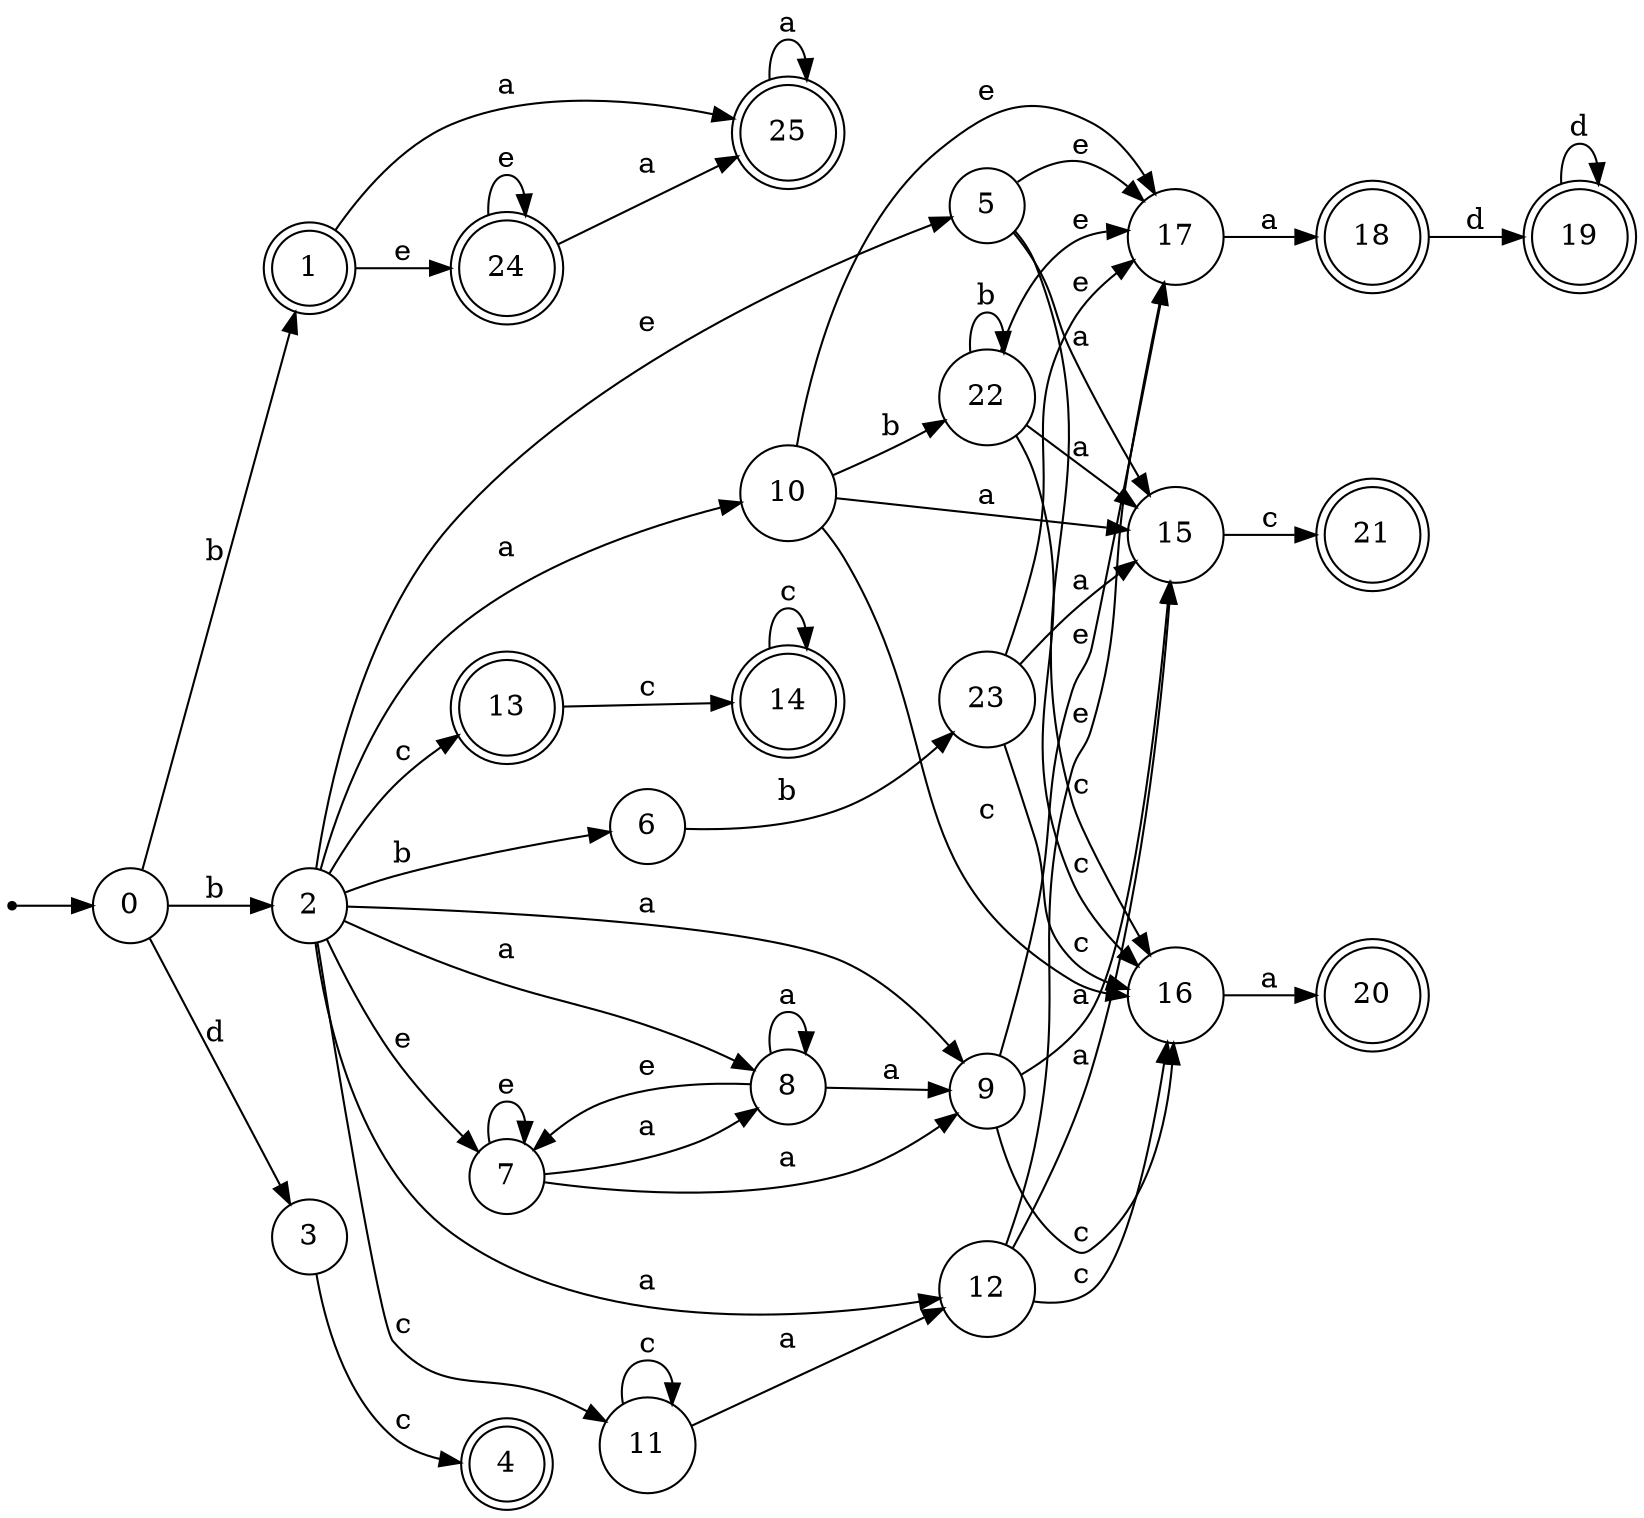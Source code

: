 digraph finite_state_machine {
rankdir=LR;
size="20,20";
node [shape = point]; "dummy0"
node [shape = circle]; "0";
"dummy0" -> "0";
node [shape = doublecircle]; "1";node [shape = circle]; "2";
node [shape = circle]; "3";
node [shape = doublecircle]; "4";node [shape = circle]; "5";
node [shape = circle]; "6";
node [shape = circle]; "7";
node [shape = circle]; "8";
node [shape = circle]; "9";
node [shape = circle]; "10";
node [shape = circle]; "11";
node [shape = circle]; "12";
node [shape = doublecircle]; "13";node [shape = doublecircle]; "14";node [shape = circle]; "15";
node [shape = circle]; "16";
node [shape = circle]; "17";
node [shape = doublecircle]; "18";node [shape = doublecircle]; "19";node [shape = doublecircle]; "20";node [shape = doublecircle]; "21";node [shape = circle]; "22";
node [shape = circle]; "23";
node [shape = doublecircle]; "24";node [shape = doublecircle]; "25";"0" -> "1" [label = "b"];
 "0" -> "2" [label = "b"];
 "0" -> "3" [label = "d"];
 "3" -> "4" [label = "c"];
 "2" -> "5" [label = "e"];
 "2" -> "7" [label = "e"];
 "2" -> "6" [label = "b"];
 "2" -> "8" [label = "a"];
 "2" -> "9" [label = "a"];
 "2" -> "10" [label = "a"];
 "2" -> "12" [label = "a"];
 "2" -> "11" [label = "c"];
 "2" -> "13" [label = "c"];
 "13" -> "14" [label = "c"];
 "14" -> "14" [label = "c"];
 "12" -> "15" [label = "a"];
 "12" -> "16" [label = "c"];
 "12" -> "17" [label = "e"];
 "17" -> "18" [label = "a"];
 "18" -> "19" [label = "d"];
 "19" -> "19" [label = "d"];
 "16" -> "20" [label = "a"];
 "15" -> "21" [label = "c"];
 "11" -> "11" [label = "c"];
 "11" -> "12" [label = "a"];
 "10" -> "22" [label = "b"];
 "10" -> "15" [label = "a"];
 "10" -> "16" [label = "c"];
 "10" -> "17" [label = "e"];
 "22" -> "22" [label = "b"];
 "22" -> "15" [label = "a"];
 "22" -> "16" [label = "c"];
 "22" -> "17" [label = "e"];
 "9" -> "15" [label = "a"];
 "9" -> "16" [label = "c"];
 "9" -> "17" [label = "e"];
 "8" -> "8" [label = "a"];
 "8" -> "9" [label = "a"];
 "8" -> "7" [label = "e"];
 "7" -> "7" [label = "e"];
 "7" -> "8" [label = "a"];
 "7" -> "9" [label = "a"];
 "6" -> "23" [label = "b"];
 "23" -> "15" [label = "a"];
 "23" -> "16" [label = "c"];
 "23" -> "17" [label = "e"];
 "5" -> "15" [label = "a"];
 "5" -> "16" [label = "c"];
 "5" -> "17" [label = "e"];
 "1" -> "24" [label = "e"];
 "1" -> "25" [label = "a"];
 "25" -> "25" [label = "a"];
 "24" -> "24" [label = "e"];
 "24" -> "25" [label = "a"];
 }
